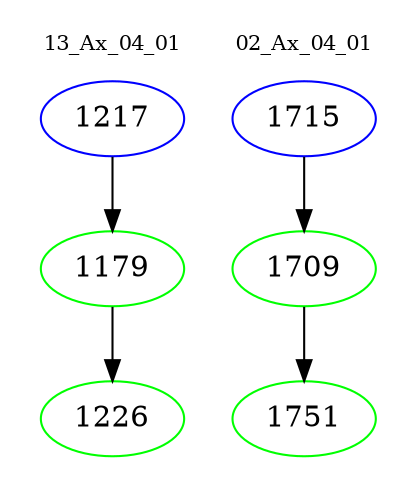 digraph{
subgraph cluster_0 {
color = white
label = "13_Ax_04_01";
fontsize=10;
T0_1217 [label="1217", color="blue"]
T0_1217 -> T0_1179 [color="black"]
T0_1179 [label="1179", color="green"]
T0_1179 -> T0_1226 [color="black"]
T0_1226 [label="1226", color="green"]
}
subgraph cluster_1 {
color = white
label = "02_Ax_04_01";
fontsize=10;
T1_1715 [label="1715", color="blue"]
T1_1715 -> T1_1709 [color="black"]
T1_1709 [label="1709", color="green"]
T1_1709 -> T1_1751 [color="black"]
T1_1751 [label="1751", color="green"]
}
}
